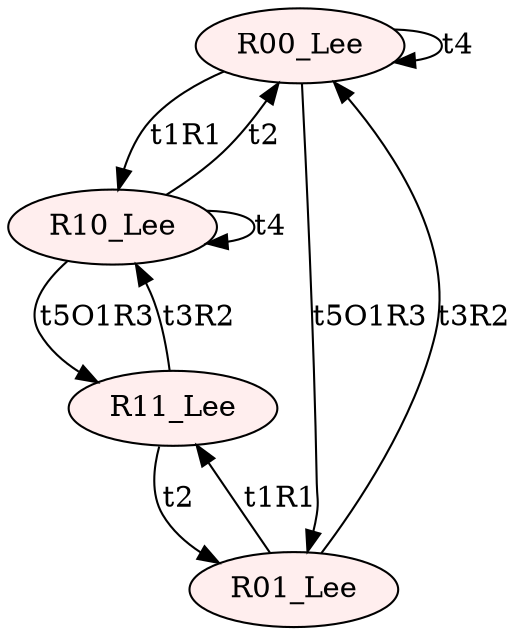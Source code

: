 digraph "SCinput/r" {
node [style=filled fillcolor="#FFEEEE"]; R00_Lee ;
node [style=filled fillcolor="#FFEEEE"]; R10_Lee ;
node [style=filled fillcolor="#FFEEEE"]; R11_Lee ;
node [style=filled fillcolor="#FFEEEE"]; R01_Lee ;
R00_Lee -> R01_Lee [label=t5O1R3]
R00_Lee -> R00_Lee [label=t4]
R00_Lee -> R10_Lee [label=t1R1]
R10_Lee -> R11_Lee [label=t5O1R3]
R10_Lee -> R10_Lee [label=t4]
R10_Lee -> R00_Lee [label=t2]
R11_Lee -> R10_Lee [label=t3R2]
R11_Lee -> R01_Lee [label=t2]
R01_Lee -> R00_Lee [label=t3R2]
R01_Lee -> R11_Lee [label=t1R1]
}
